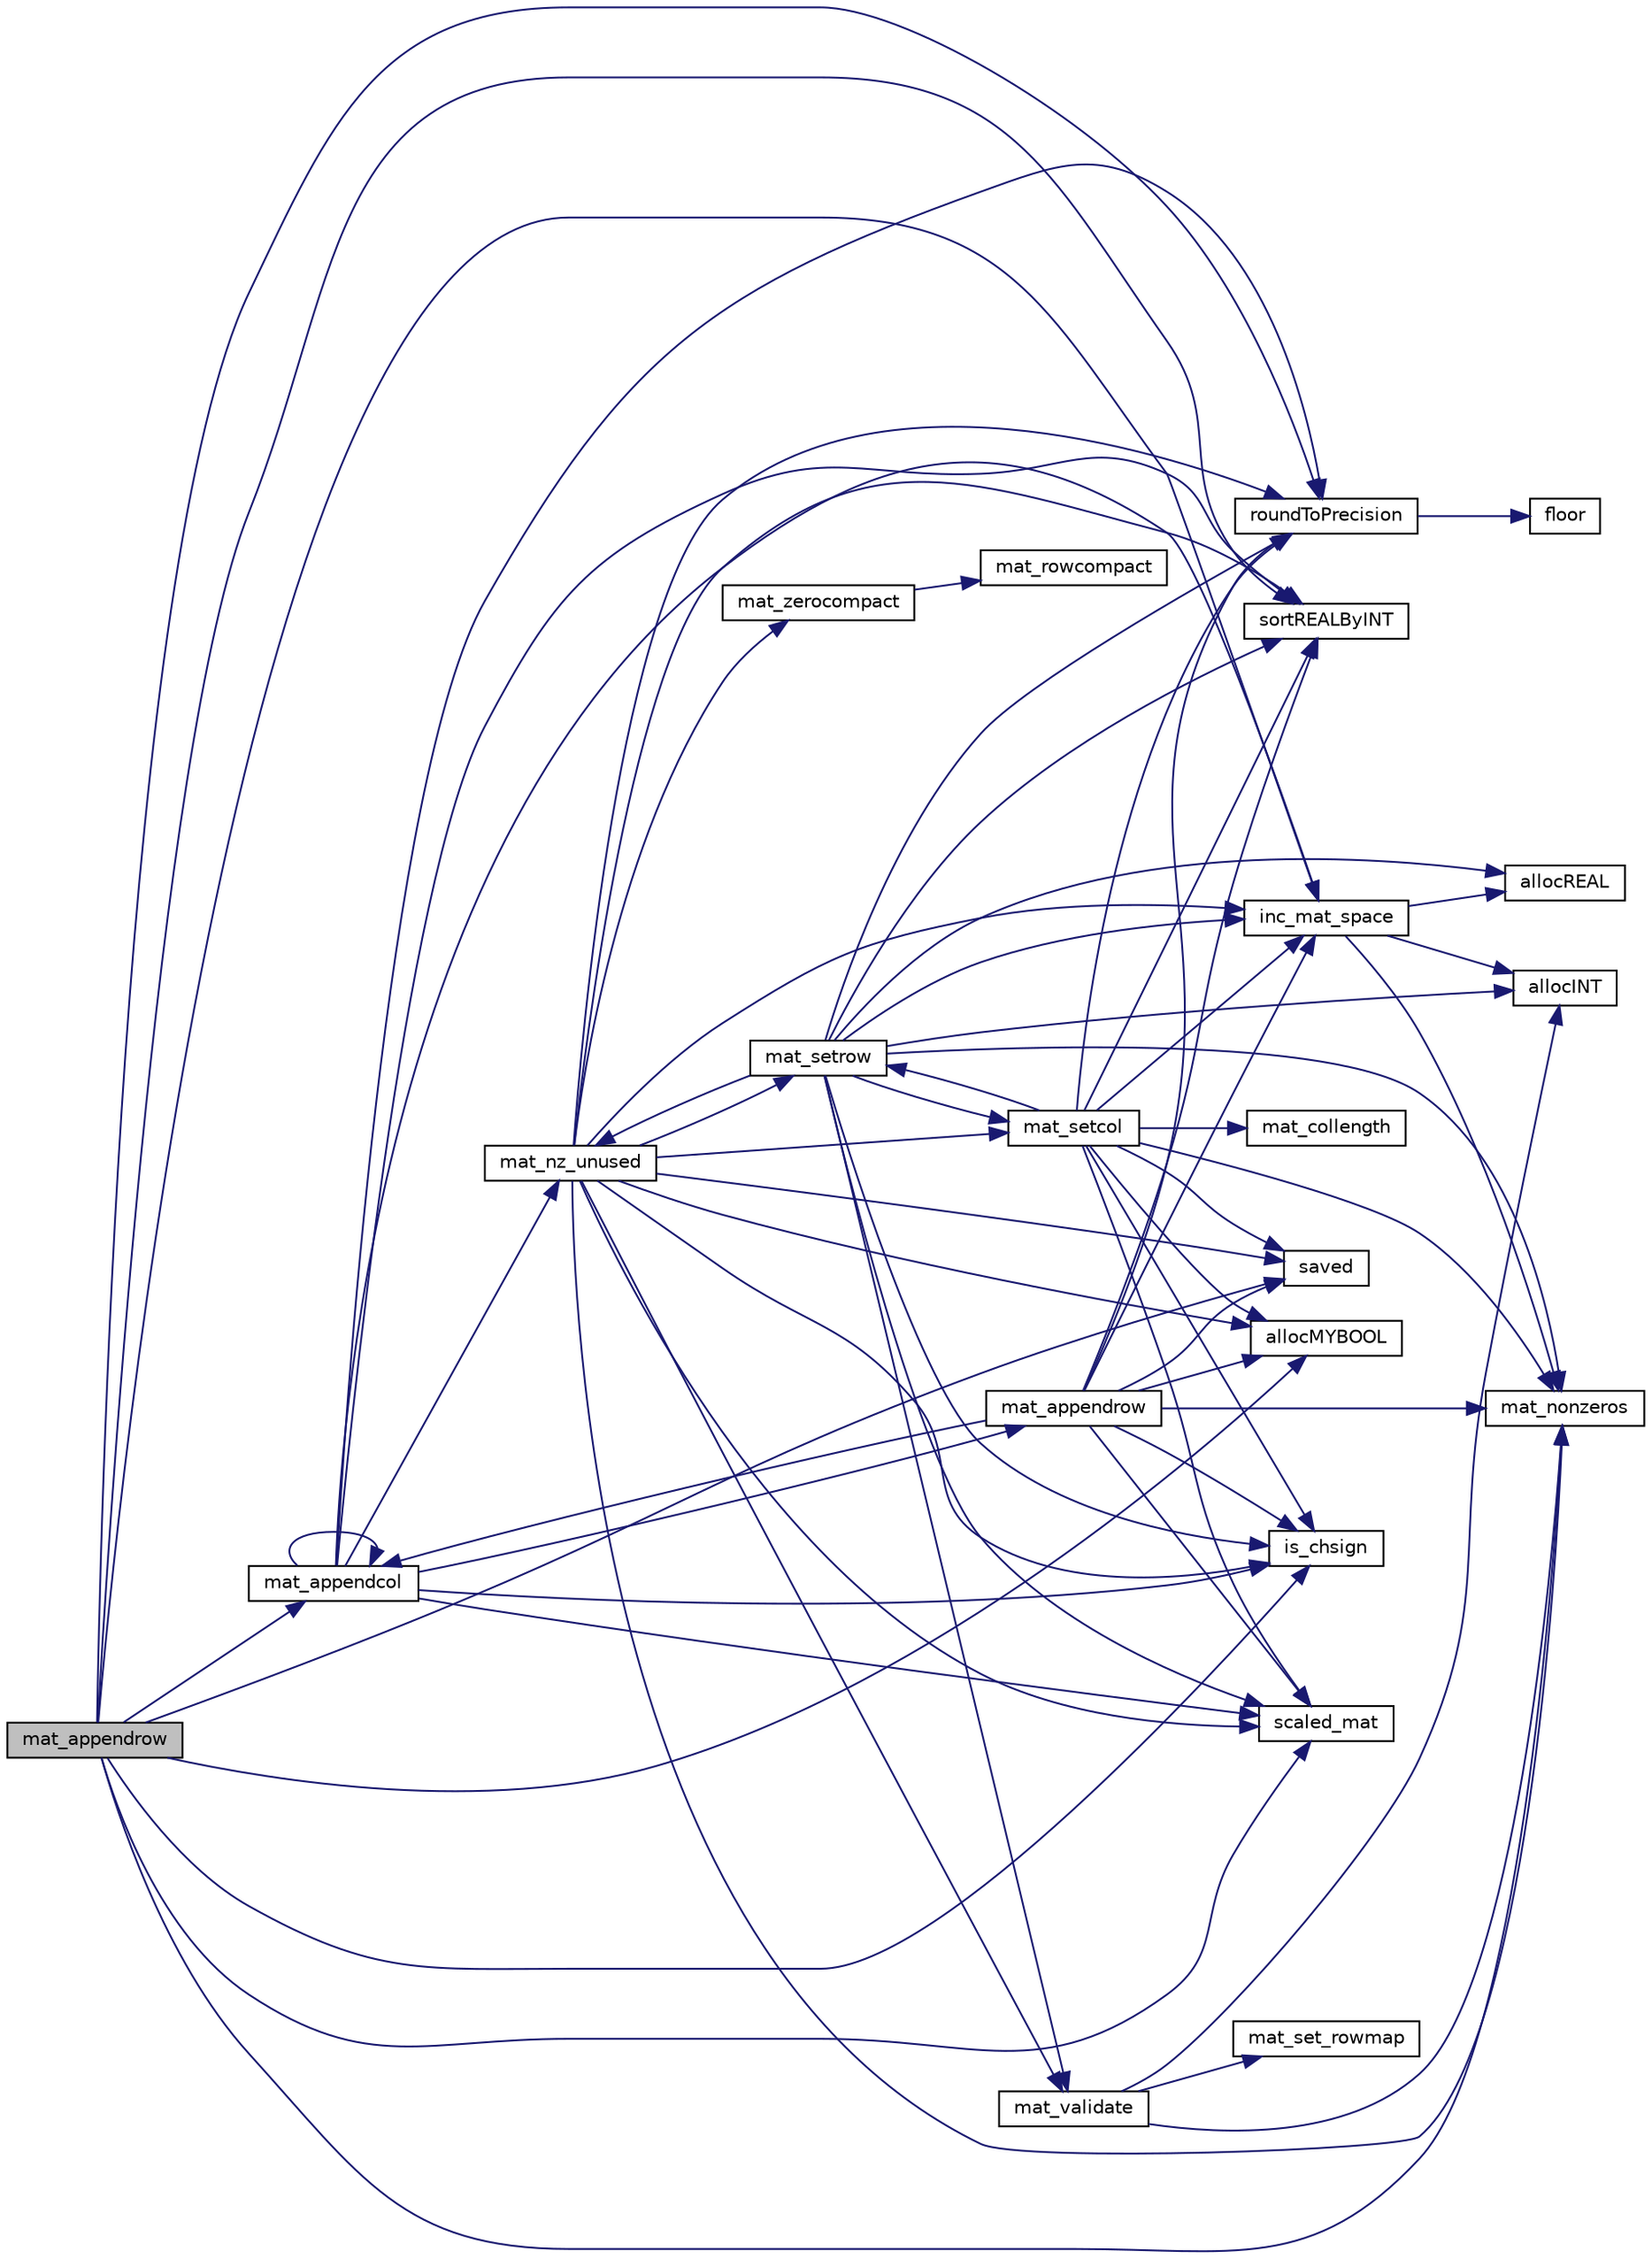 digraph "mat_appendrow"
{
  edge [fontname="Helvetica",fontsize="10",labelfontname="Helvetica",labelfontsize="10"];
  node [fontname="Helvetica",fontsize="10",shape=record];
  rankdir="LR";
  Node1235 [label="mat_appendrow",height=0.2,width=0.4,color="black", fillcolor="grey75", style="filled", fontcolor="black"];
  Node1235 -> Node1236 [color="midnightblue",fontsize="10",style="solid",fontname="Helvetica"];
  Node1236 [label="saved",height=0.2,width=0.4,color="black", fillcolor="white", style="filled",URL="$d4/d48/_i_d_a_monitor_fn_8m.html#afa6b300532919819c897ecee0bde326e"];
  Node1235 -> Node1237 [color="midnightblue",fontsize="10",style="solid",fontname="Helvetica"];
  Node1237 [label="mat_appendcol",height=0.2,width=0.4,color="black", fillcolor="white", style="filled",URL="$dc/d9a/lp__matrix_8c.html#a8bcc9358a01916afef7fed8b255d202a"];
  Node1237 -> Node1238 [color="midnightblue",fontsize="10",style="solid",fontname="Helvetica"];
  Node1238 [label="mat_appendrow",height=0.2,width=0.4,color="black", fillcolor="white", style="filled",URL="$dc/d9a/lp__matrix_8c.html#a131c3b8b28f2b4820951029365f572a1"];
  Node1238 -> Node1236 [color="midnightblue",fontsize="10",style="solid",fontname="Helvetica"];
  Node1238 -> Node1237 [color="midnightblue",fontsize="10",style="solid",fontname="Helvetica"];
  Node1238 -> Node1239 [color="midnightblue",fontsize="10",style="solid",fontname="Helvetica"];
  Node1239 [label="sortREALByINT",height=0.2,width=0.4,color="black", fillcolor="white", style="filled",URL="$dd/dc0/commonlib_8c.html#a281dd1ace50072b542ebfa26f457e107"];
  Node1238 -> Node1240 [color="midnightblue",fontsize="10",style="solid",fontname="Helvetica"];
  Node1240 [label="roundToPrecision",height=0.2,width=0.4,color="black", fillcolor="white", style="filled",URL="$d9/d18/lp__utils_8c.html#a2c162041be8905b58450d17662096994"];
  Node1240 -> Node1241 [color="midnightblue",fontsize="10",style="solid",fontname="Helvetica"];
  Node1241 [label="floor",height=0.2,width=0.4,color="black", fillcolor="white", style="filled",URL="$dc/de2/mcvs_atm_disp__kry__bbd__p_8m.html#a532be631bf22af7829394ffbd4ad7894"];
  Node1238 -> Node1242 [color="midnightblue",fontsize="10",style="solid",fontname="Helvetica"];
  Node1242 [label="scaled_mat",height=0.2,width=0.4,color="black", fillcolor="white", style="filled",URL="$de/d15/lp__scale_8c.html#ab844fade2ace63a627736cf4887942d4"];
  Node1238 -> Node1243 [color="midnightblue",fontsize="10",style="solid",fontname="Helvetica"];
  Node1243 [label="allocMYBOOL",height=0.2,width=0.4,color="black", fillcolor="white", style="filled",URL="$d9/d18/lp__utils_8c.html#a0f35a721d2c3a4beea00b2840c2bea30"];
  Node1238 -> Node1244 [color="midnightblue",fontsize="10",style="solid",fontname="Helvetica"];
  Node1244 [label="inc_mat_space",height=0.2,width=0.4,color="black", fillcolor="white", style="filled",URL="$dc/d9a/lp__matrix_8c.html#a2239ebb44f76930fc243a0457c8c94d9"];
  Node1244 -> Node1245 [color="midnightblue",fontsize="10",style="solid",fontname="Helvetica"];
  Node1245 [label="mat_nonzeros",height=0.2,width=0.4,color="black", fillcolor="white", style="filled",URL="$dc/d9a/lp__matrix_8c.html#a9430c42ed7853fd8dd6463ed7165f243"];
  Node1244 -> Node1246 [color="midnightblue",fontsize="10",style="solid",fontname="Helvetica"];
  Node1246 [label="allocINT",height=0.2,width=0.4,color="black", fillcolor="white", style="filled",URL="$d9/d18/lp__utils_8c.html#a2081b8e14a0691b7e3931fa280ad9e63"];
  Node1244 -> Node1247 [color="midnightblue",fontsize="10",style="solid",fontname="Helvetica"];
  Node1247 [label="allocREAL",height=0.2,width=0.4,color="black", fillcolor="white", style="filled",URL="$d9/d18/lp__utils_8c.html#a7b25e1f9aee74052b4b6df28443ebf48"];
  Node1238 -> Node1245 [color="midnightblue",fontsize="10",style="solid",fontname="Helvetica"];
  Node1238 -> Node1248 [color="midnightblue",fontsize="10",style="solid",fontname="Helvetica"];
  Node1248 [label="is_chsign",height=0.2,width=0.4,color="black", fillcolor="white", style="filled",URL="$d4/d79/lp__lib_8c.html#a93ed2e8f778b6340d960f732e9c0f9f6"];
  Node1237 -> Node1249 [color="midnightblue",fontsize="10",style="solid",fontname="Helvetica"];
  Node1249 [label="mat_nz_unused",height=0.2,width=0.4,color="black", fillcolor="white", style="filled",URL="$dc/d9a/lp__matrix_8c.html#aab440ee37c802fe888336d4e153af77e"];
  Node1249 -> Node1250 [color="midnightblue",fontsize="10",style="solid",fontname="Helvetica"];
  Node1250 [label="mat_setrow",height=0.2,width=0.4,color="black", fillcolor="white", style="filled",URL="$dc/d9a/lp__matrix_8c.html#a5837615af370330b157d64f375718962"];
  Node1250 -> Node1251 [color="midnightblue",fontsize="10",style="solid",fontname="Helvetica"];
  Node1251 [label="mat_setcol",height=0.2,width=0.4,color="black", fillcolor="white", style="filled",URL="$dc/d9a/lp__matrix_8c.html#a71e7dd8e4b57b44fa4edffdffd67436a"];
  Node1251 -> Node1236 [color="midnightblue",fontsize="10",style="solid",fontname="Helvetica"];
  Node1251 -> Node1250 [color="midnightblue",fontsize="10",style="solid",fontname="Helvetica"];
  Node1251 -> Node1239 [color="midnightblue",fontsize="10",style="solid",fontname="Helvetica"];
  Node1251 -> Node1240 [color="midnightblue",fontsize="10",style="solid",fontname="Helvetica"];
  Node1251 -> Node1242 [color="midnightblue",fontsize="10",style="solid",fontname="Helvetica"];
  Node1251 -> Node1243 [color="midnightblue",fontsize="10",style="solid",fontname="Helvetica"];
  Node1251 -> Node1244 [color="midnightblue",fontsize="10",style="solid",fontname="Helvetica"];
  Node1251 -> Node1252 [color="midnightblue",fontsize="10",style="solid",fontname="Helvetica"];
  Node1252 [label="mat_collength",height=0.2,width=0.4,color="black", fillcolor="white", style="filled",URL="$dc/d9a/lp__matrix_8c.html#a258da1c9a3b1fedd9704451f7ab7e6f4"];
  Node1251 -> Node1245 [color="midnightblue",fontsize="10",style="solid",fontname="Helvetica"];
  Node1251 -> Node1248 [color="midnightblue",fontsize="10",style="solid",fontname="Helvetica"];
  Node1250 -> Node1253 [color="midnightblue",fontsize="10",style="solid",fontname="Helvetica"];
  Node1253 [label="mat_validate",height=0.2,width=0.4,color="black", fillcolor="white", style="filled",URL="$dc/d9a/lp__matrix_8c.html#a3b6cff0a7850997a4ac569451cb8ed47"];
  Node1253 -> Node1246 [color="midnightblue",fontsize="10",style="solid",fontname="Helvetica"];
  Node1253 -> Node1245 [color="midnightblue",fontsize="10",style="solid",fontname="Helvetica"];
  Node1253 -> Node1254 [color="midnightblue",fontsize="10",style="solid",fontname="Helvetica"];
  Node1254 [label="mat_set_rowmap",height=0.2,width=0.4,color="black", fillcolor="white", style="filled",URL="$dc/d9a/lp__matrix_8c.html#a11d446e1461f23530cf5dc5b8e0a3b6a"];
  Node1250 -> Node1242 [color="midnightblue",fontsize="10",style="solid",fontname="Helvetica"];
  Node1250 -> Node1240 [color="midnightblue",fontsize="10",style="solid",fontname="Helvetica"];
  Node1250 -> Node1246 [color="midnightblue",fontsize="10",style="solid",fontname="Helvetica"];
  Node1250 -> Node1247 [color="midnightblue",fontsize="10",style="solid",fontname="Helvetica"];
  Node1250 -> Node1239 [color="midnightblue",fontsize="10",style="solid",fontname="Helvetica"];
  Node1250 -> Node1249 [color="midnightblue",fontsize="10",style="solid",fontname="Helvetica"];
  Node1250 -> Node1244 [color="midnightblue",fontsize="10",style="solid",fontname="Helvetica"];
  Node1250 -> Node1245 [color="midnightblue",fontsize="10",style="solid",fontname="Helvetica"];
  Node1250 -> Node1248 [color="midnightblue",fontsize="10",style="solid",fontname="Helvetica"];
  Node1249 -> Node1236 [color="midnightblue",fontsize="10",style="solid",fontname="Helvetica"];
  Node1249 -> Node1251 [color="midnightblue",fontsize="10",style="solid",fontname="Helvetica"];
  Node1249 -> Node1253 [color="midnightblue",fontsize="10",style="solid",fontname="Helvetica"];
  Node1249 -> Node1239 [color="midnightblue",fontsize="10",style="solid",fontname="Helvetica"];
  Node1249 -> Node1242 [color="midnightblue",fontsize="10",style="solid",fontname="Helvetica"];
  Node1249 -> Node1240 [color="midnightblue",fontsize="10",style="solid",fontname="Helvetica"];
  Node1249 -> Node1248 [color="midnightblue",fontsize="10",style="solid",fontname="Helvetica"];
  Node1249 -> Node1243 [color="midnightblue",fontsize="10",style="solid",fontname="Helvetica"];
  Node1249 -> Node1244 [color="midnightblue",fontsize="10",style="solid",fontname="Helvetica"];
  Node1249 -> Node1245 [color="midnightblue",fontsize="10",style="solid",fontname="Helvetica"];
  Node1249 -> Node1255 [color="midnightblue",fontsize="10",style="solid",fontname="Helvetica"];
  Node1255 [label="mat_zerocompact",height=0.2,width=0.4,color="black", fillcolor="white", style="filled",URL="$dc/d9a/lp__matrix_8c.html#a775830bba58140ea21b45ed391ad9efd"];
  Node1255 -> Node1256 [color="midnightblue",fontsize="10",style="solid",fontname="Helvetica"];
  Node1256 [label="mat_rowcompact",height=0.2,width=0.4,color="black", fillcolor="white", style="filled",URL="$dc/d9a/lp__matrix_8c.html#aa254555483d8d735f93622ab6d83f584"];
  Node1237 -> Node1244 [color="midnightblue",fontsize="10",style="solid",fontname="Helvetica"];
  Node1237 -> Node1239 [color="midnightblue",fontsize="10",style="solid",fontname="Helvetica"];
  Node1237 -> Node1240 [color="midnightblue",fontsize="10",style="solid",fontname="Helvetica"];
  Node1237 -> Node1248 [color="midnightblue",fontsize="10",style="solid",fontname="Helvetica"];
  Node1237 -> Node1242 [color="midnightblue",fontsize="10",style="solid",fontname="Helvetica"];
  Node1237 -> Node1237 [color="midnightblue",fontsize="10",style="solid",fontname="Helvetica"];
  Node1235 -> Node1239 [color="midnightblue",fontsize="10",style="solid",fontname="Helvetica"];
  Node1235 -> Node1240 [color="midnightblue",fontsize="10",style="solid",fontname="Helvetica"];
  Node1235 -> Node1242 [color="midnightblue",fontsize="10",style="solid",fontname="Helvetica"];
  Node1235 -> Node1243 [color="midnightblue",fontsize="10",style="solid",fontname="Helvetica"];
  Node1235 -> Node1244 [color="midnightblue",fontsize="10",style="solid",fontname="Helvetica"];
  Node1235 -> Node1245 [color="midnightblue",fontsize="10",style="solid",fontname="Helvetica"];
  Node1235 -> Node1248 [color="midnightblue",fontsize="10",style="solid",fontname="Helvetica"];
}
